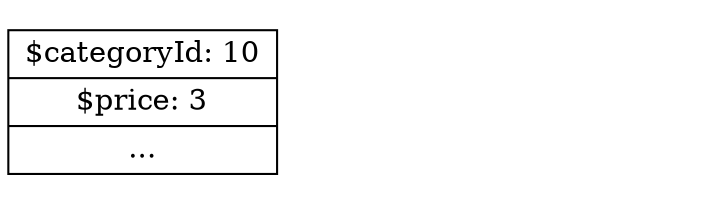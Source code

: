 digraph {
    rankdir=LR

    document[shape="record" label="$categoryId: 10|$price: 3|..."]
    rule[label="Rule" class="choice" style="invis"]
    true[style="invis"]
    false[style="invis"]

    document -> rule[style="invis"]
    rule -> true[class="choice" style="invis"]
    rule -> false[class="choice" style="invis"]
}
